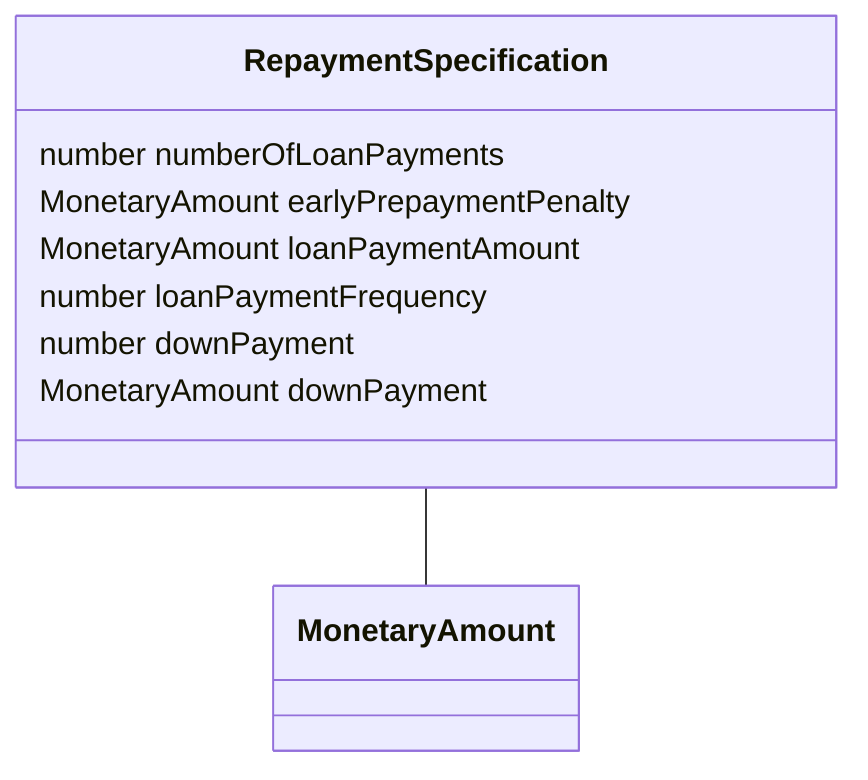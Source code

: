 classDiagram
  RepaymentSpecification -- MonetaryAmount


class RepaymentSpecification {

  number numberOfLoanPayments
  MonetaryAmount earlyPrepaymentPenalty
  MonetaryAmount loanPaymentAmount
  number loanPaymentFrequency
  number downPayment
  MonetaryAmount downPayment

 }